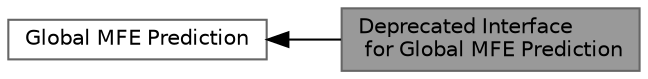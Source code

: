 digraph "Deprecated Interface for Global MFE Prediction"
{
 // INTERACTIVE_SVG=YES
 // LATEX_PDF_SIZE
  bgcolor="transparent";
  edge [fontname=Helvetica,fontsize=10,labelfontname=Helvetica,labelfontsize=10];
  node [fontname=Helvetica,fontsize=10,shape=box,height=0.2,width=0.4];
  rankdir=LR;
  Node2 [label="Global MFE Prediction",height=0.2,width=0.4,color="grey40", fillcolor="white", style="filled",URL="$group__mfe__global.html",tooltip="Variations of the global Minimum Free Energy (MFE) prediction algorithm."];
  Node1 [label="Deprecated Interface\l for Global MFE Prediction",height=0.2,width=0.4,color="gray40", fillcolor="grey60", style="filled", fontcolor="black",tooltip=" "];
  Node2->Node1 [shape=plaintext, dir="back", style="solid"];
}
